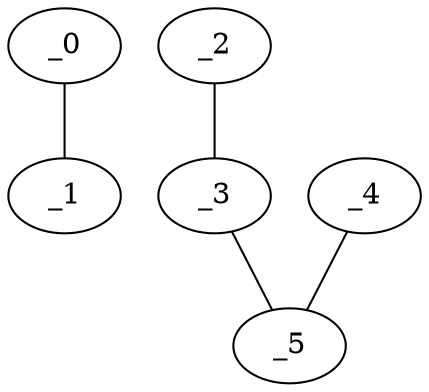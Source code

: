 graph HP1_0029 {
	_0	 [x="1.09974",
		y="2.60955"];
	_1	 [x="1.37702",
		y="1.01341"];
	_0 -- _1;
	_2	 [x="2.02272",
		y="1.11543"];
	_3	 [x="2.03794",
		y="2.90577"];
	_2 -- _3;
	_5	 [x="1.82499",
		y="1.898"];
	_3 -- _5;
	_4	 [x="1.12733",
		y="2.23648"];
	_4 -- _5;
}
